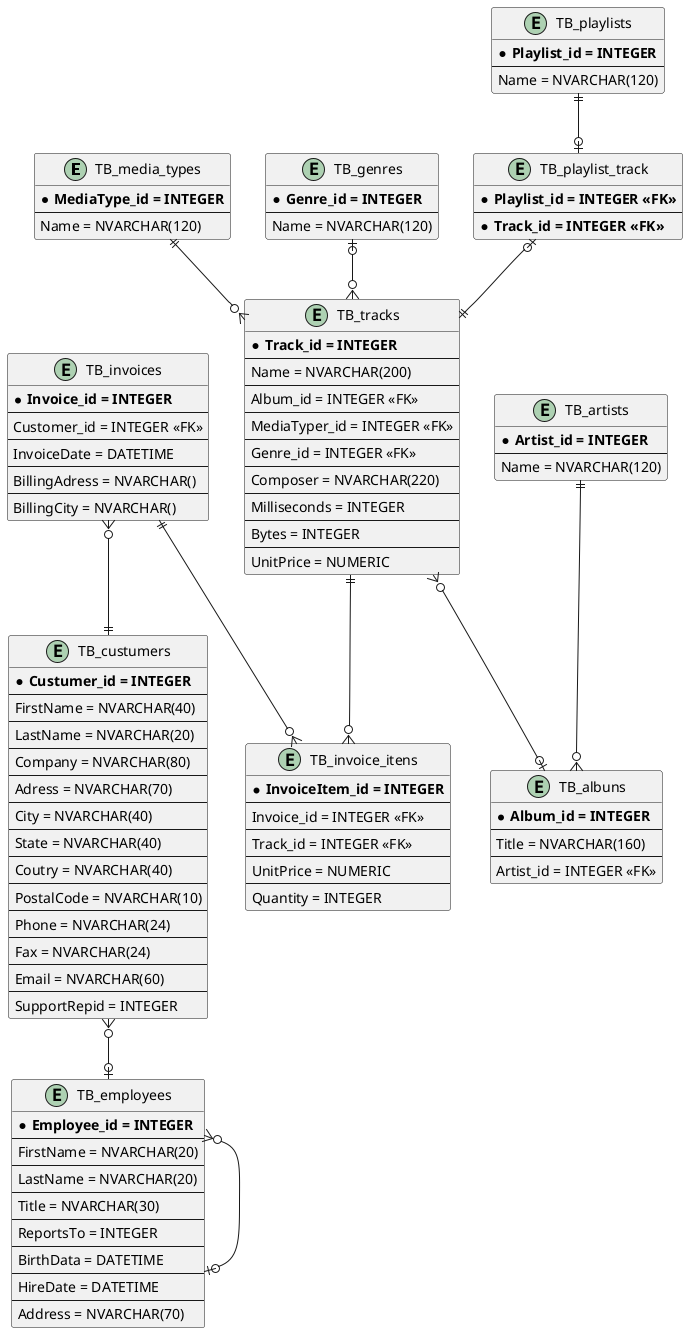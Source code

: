 Segue a abaixo o código do PlantUML

@startuml
entity TB_media_types{ 
  * **MediaType_id = INTEGER**
--
  Name = NVARCHAR(120)
}

entity TB_genres{ 
  * **Genre_id = INTEGER**
--
  Name = NVARCHAR(120)
}

entity TB_playlists{ 
  * **Playlist_id = INTEGER**
--
  Name = NVARCHAR(120)
}

entity TB_playlist_track{ 
  * **Playlist_id = INTEGER <<FK>>**
--
  * **Track_id = INTEGER <<FK>>**
}

entity TB_tracks{ 
  * **Track_id = INTEGER**
--
  Name = NVARCHAR(200)
--
  Album_id = INTEGER <<FK>>
--
  MediaTyper_id = INTEGER <<FK>>
--
  Genre_id = INTEGER <<FK>>
--
  Composer = NVARCHAR(220)
--
  Milliseconds = INTEGER
--
  Bytes = INTEGER
--
  UnitPrice = NUMERIC
}

entity TB_artists{ 
  * **Artist_id = INTEGER**
--
  Name = NVARCHAR(120)
}

entity TB_invoices{ 
  * **Invoice_id = INTEGER**
--
  Customer_id = INTEGER <<FK>>
--
  InvoiceDate = DATETIME
--
  BillingAdress = NVARCHAR()
--
  BillingCity = NVARCHAR()
}

entity TB_invoice_itens{ 
  * **InvoiceItem_id = INTEGER**
--
  Invoice_id = INTEGER <<FK>>
--
  Track_id = INTEGER <<FK>>
--
  UnitPrice = NUMERIC
--
  Quantity = INTEGER
}

entity TB_albuns{ 
  * **Album_id = INTEGER**
--
  Title = NVARCHAR(160)
--
  Artist_id = INTEGER <<FK>>
}

entity TB_custumers{ 
  * **Custumer_id = INTEGER**
--
  FirstName = NVARCHAR(40)
--
  LastName = NVARCHAR(20)
--
  Company = NVARCHAR(80)
--
  Adress = NVARCHAR(70)
--
  City = NVARCHAR(40)
--
  State = NVARCHAR(40)
--
  Coutry = NVARCHAR(40)
--
  PostalCode = NVARCHAR(10)
--
  Phone = NVARCHAR(24)
--
  Fax = NVARCHAR(24)
--
  Email = NVARCHAR(60)
--
  SupportRepid = INTEGER
}

entity TB_employees{ 
  * **Employee_id = INTEGER**
--
  FirstName = NVARCHAR(20)
--
  LastName = NVARCHAR(20)
--
  Title = NVARCHAR(30)
--
  ReportsTo = INTEGER
--
  BirthData = DATETIME
--
  HireDate = DATETIME
--
  Address = NVARCHAR(70)
}

TB_media_types||--o{TB_tracks

TB_genres|o--o{TB_tracks

TB_playlists||--o|TB_playlist_track

TB_playlist_track|o--||TB_tracks

TB_tracks||--o{TB_invoice_itens

TB_tracks}o--o|TB_albuns

TB_artists||--o{TB_albuns

TB_invoices||--o{TB_invoice_itens

TB_invoices}o--||TB_custumers

TB_custumers}o--o|TB_employees

TB_employees}o--o|TB_employees
@enduml
